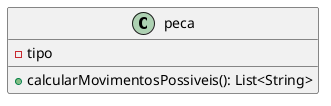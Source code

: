 @startuml estruturaPecaSemStrategy
skinparam linetype ortho
class peca{
    - tipo 
    + calcularMovimentosPossiveis(): List<String>
}
@enduml
